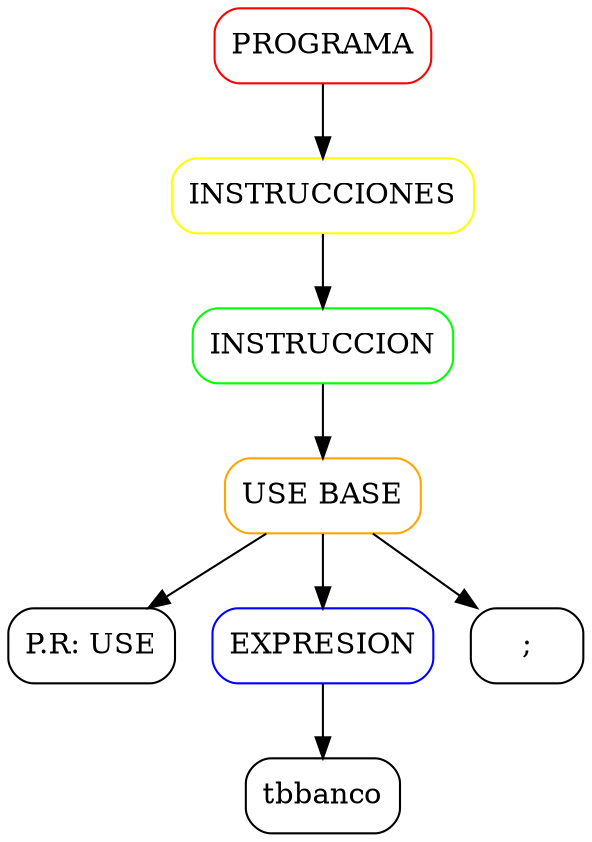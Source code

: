 digraph AST {
node [shape=box, style=rounded];
n2254715124[label="PROGRAMA" color="red"];
n5668311618[label="INSTRUCCIONES" color="yellow"];
n2711371683[label="INSTRUCCION" color="green"];
n191844606[label="USE BASE" color="orange"];
n9643149237[label="P.R: USE" color="black"];
n191844606 -> n9643149237; 
n943279297[label="EXPRESION" color="blue"];
n682826129[label="tbbanco" color="black"];
n943279297 -> n682826129; 
n191844606 -> n943279297; 
n5730323754[label=";" color="black"];
n191844606 -> n5730323754; 
n2711371683 -> n191844606; 
n5668311618 -> n2711371683; 
n2254715124 -> n5668311618; 
}
